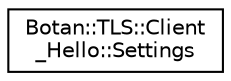 digraph "Graphical Class Hierarchy"
{
  edge [fontname="Helvetica",fontsize="10",labelfontname="Helvetica",labelfontsize="10"];
  node [fontname="Helvetica",fontsize="10",shape=record];
  rankdir="LR";
  Node0 [label="Botan::TLS::Client\l_Hello::Settings",height=0.2,width=0.4,color="black", fillcolor="white", style="filled",URL="$class_botan_1_1_t_l_s_1_1_client___hello_1_1_settings.html"];
}
